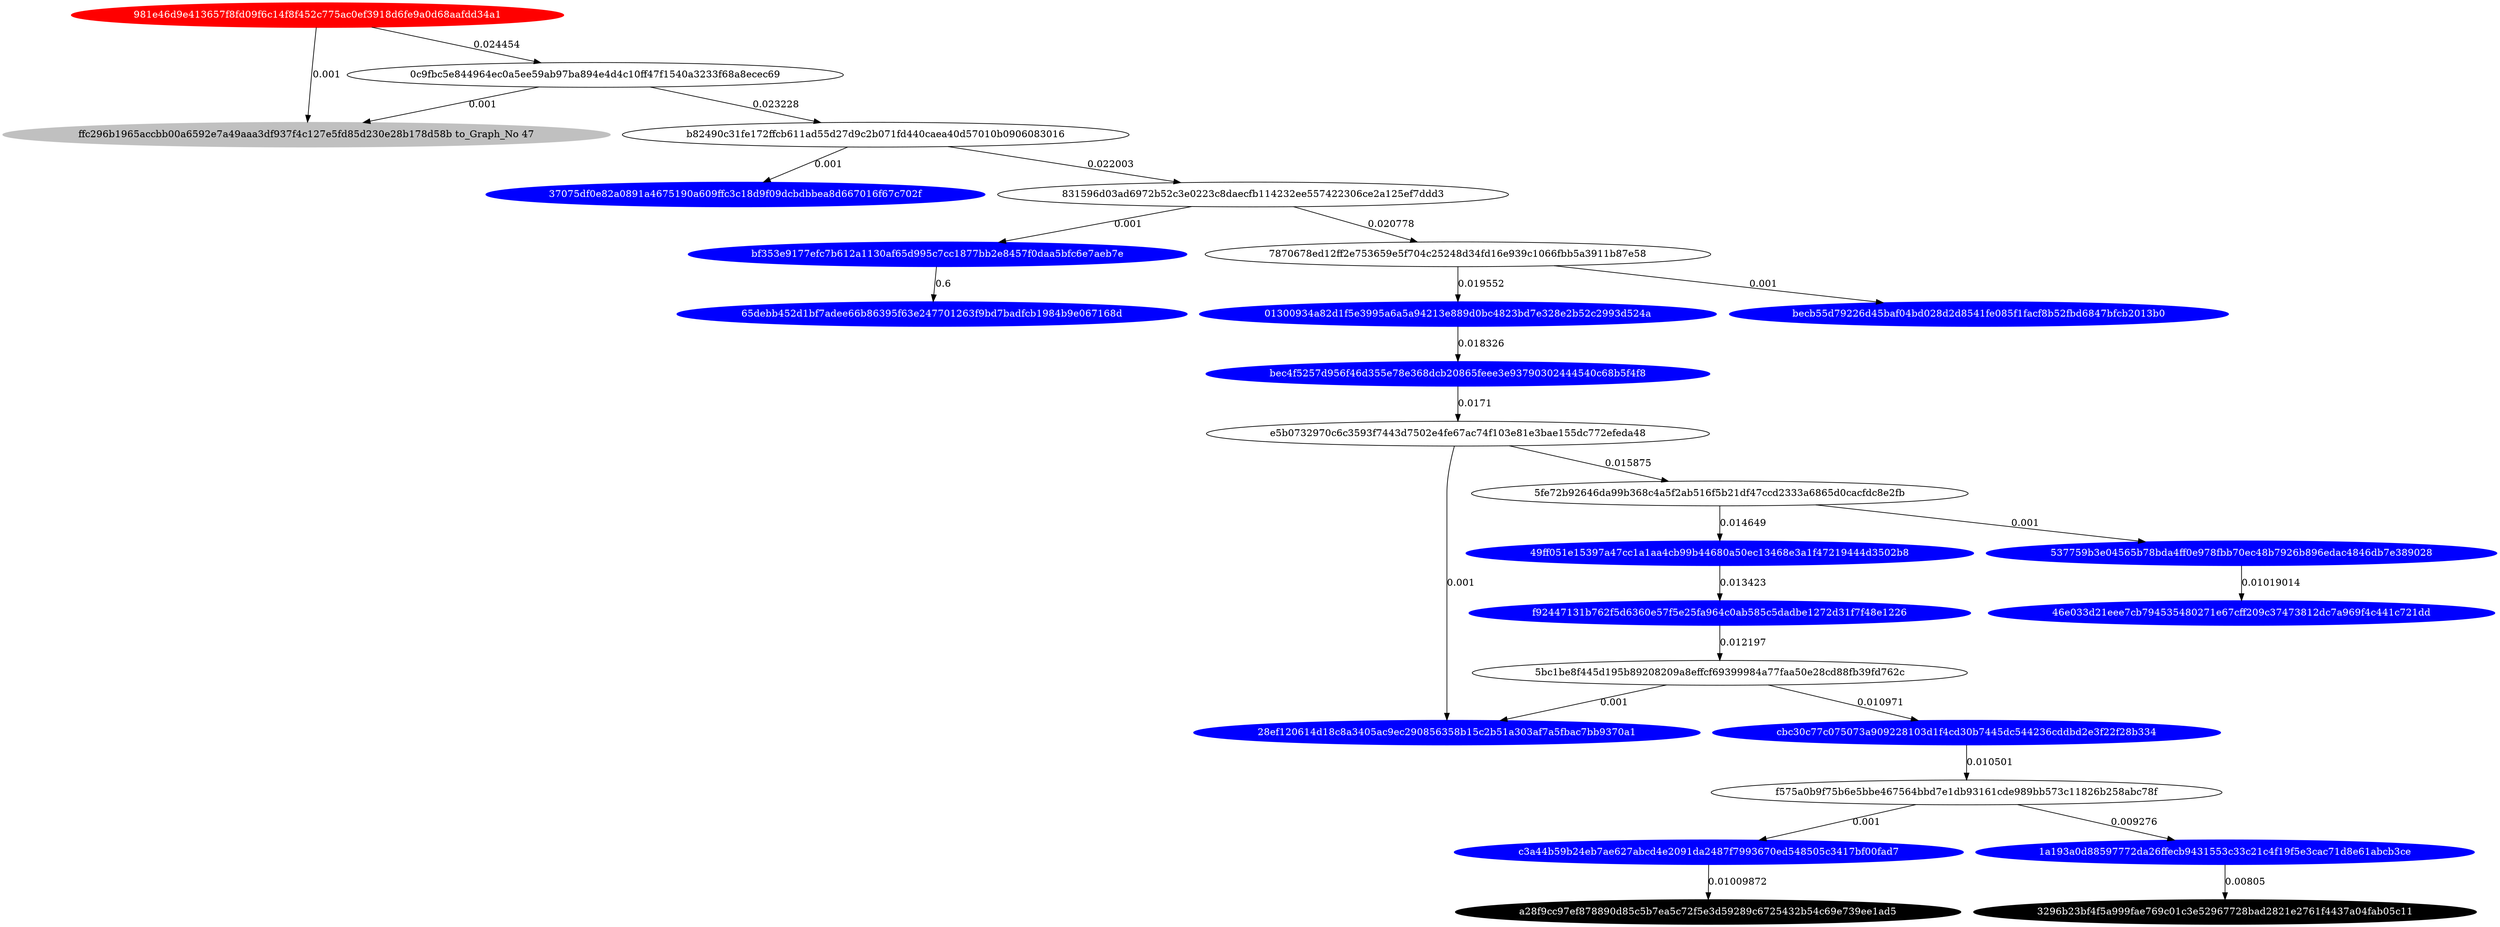 digraph G{rankdir=TB;layout=dot;
"981e46d9e413657f8fd09f6c14f8f452c775ac0ef3918d6fe9a0d68aafdd34a1" [style="solid,filled",color=red,fontcolor=white];
"c3a44b59b24eb7ae627abcd4e2091da2487f7993670ed548505c3417bf00fad7" [style="solid,filled",color=blue,fontcolor=white];
"37075df0e82a0891a4675190a609ffc3c18d9f09dcbdbbea8d667016f67c702f" [style="solid,filled",color=blue,fontcolor=white];
"3296b23bf4f5a999fae769c01c3e52967728bad2821e2761f4437a04fab05c11" [style="solid,filled",color=black,fontcolor=white];
"49ff051e15397a47cc1a1aa4cb99b44680a50ec13468e3a1f47219444d3502b8" [style="solid,filled",color=blue,fontcolor=white];
"cbc30c77c075073a909228103d1f4cd30b7445dc544236cddbd2e3f22f28b334" [style="solid,filled",color=blue,fontcolor=white];
"46e033d21eee7cb794535480271e67cff209c37473812dc7a969f4c441c721dd" [style="solid,filled",color=blue,fontcolor=white];
"1a193a0d88597772da26ffecb9431553c33c21c4f19f5e3cac71d8e61abcb3ce" [style="solid,filled",color=blue,fontcolor=white];
"537759b3e04565b78bda4ff0e978fbb70ec48b7926b896edac4846db7e389028" [style="solid,filled",color=blue,fontcolor=white];
"bf353e9177efc7b612a1130af65d995c7cc1877bb2e8457f0daa5bfc6e7aeb7e" [style="solid,filled",color=blue,fontcolor=white];
"f92447131b762f5d6360e57f5e25fa964c0ab585c5dadbe1272d31f7f48e1226" [style="solid,filled",color=blue,fontcolor=white];
"a28f9cc97ef878890d85c5b7ea5c72f5e3d59289c6725432b54c69e739ee1ad5" [style="solid,filled",color=black,fontcolor=white];
"28ef120614d18c8a3405ac9ec290856358b15c2b51a303af7a5fbac7bb9370a1" [style="solid,filled",color=blue,fontcolor=white];
"01300934a82d1f5e3995a6a5a94213e889d0bc4823bd7e328e2b52c2993d524a" [style="solid,filled",color=blue,fontcolor=white];
"65debb452d1bf7adee66b86395f63e247701263f9bd7badfcb1984b9e067168d" [style="solid,filled",color=blue,fontcolor=white];
"ffc296b1965accbb00a6592e7a49aaa3df937f4c127e5fd85d230e28b178d58b" [style="solid,filled",color=gray,fontcolor=black,label= "ffc296b1965accbb00a6592e7a49aaa3df937f4c127e5fd85d230e28b178d58b to_Graph_No 47"];
"becb55d79226d45baf04bd028d2d8541fe085f1facf8b52fbd6847bfcb2013b0" [style="solid,filled",color=blue,fontcolor=white];
"bec4f5257d956f46d355e78e368dcb20865feee3e93790302444540c68b5f4f8" [style="solid,filled",color=blue,fontcolor=white];
"f92447131b762f5d6360e57f5e25fa964c0ab585c5dadbe1272d31f7f48e1226" -> "5bc1be8f445d195b89208209a8effcf69399984a77faa50e28cd88fb39fd762c" [label=0.012197];
"f575a0b9f75b6e5bbe467564bbd7e1db93161cde989bb573c11826b258abc78f" -> "1a193a0d88597772da26ffecb9431553c33c21c4f19f5e3cac71d8e61abcb3ce" [label=0.009276];
"bf353e9177efc7b612a1130af65d995c7cc1877bb2e8457f0daa5bfc6e7aeb7e" -> "65debb452d1bf7adee66b86395f63e247701263f9bd7badfcb1984b9e067168d" [label=0.6];
"b82490c31fe172ffcb611ad55d27d9c2b071fd440caea40d57010b0906083016" -> "37075df0e82a0891a4675190a609ffc3c18d9f09dcbdbbea8d667016f67c702f" [label=0.001];
"831596d03ad6972b52c3e0223c8daecfb114232ee557422306ce2a125ef7ddd3" -> "bf353e9177efc7b612a1130af65d995c7cc1877bb2e8457f0daa5bfc6e7aeb7e" [label=0.001];
"f575a0b9f75b6e5bbe467564bbd7e1db93161cde989bb573c11826b258abc78f" -> "c3a44b59b24eb7ae627abcd4e2091da2487f7993670ed548505c3417bf00fad7" [label=0.001];
"0c9fbc5e844964ec0a5ee59ab97ba894e4d4c10ff47f1540a3233f68a8ecec69" -> "b82490c31fe172ffcb611ad55d27d9c2b071fd440caea40d57010b0906083016" [label=0.023228];
"e5b0732970c6c3593f7443d7502e4fe67ac74f103e81e3bae155dc772efeda48" -> "5fe72b92646da99b368c4a5f2ab516f5b21df47ccd2333a6865d0cacfdc8e2fb" [label=0.015875];
"1a193a0d88597772da26ffecb9431553c33c21c4f19f5e3cac71d8e61abcb3ce" -> "3296b23bf4f5a999fae769c01c3e52967728bad2821e2761f4437a04fab05c11" [label=0.00805];
"c3a44b59b24eb7ae627abcd4e2091da2487f7993670ed548505c3417bf00fad7" -> "a28f9cc97ef878890d85c5b7ea5c72f5e3d59289c6725432b54c69e739ee1ad5" [label=0.01009872];
"981e46d9e413657f8fd09f6c14f8f452c775ac0ef3918d6fe9a0d68aafdd34a1" -> "ffc296b1965accbb00a6592e7a49aaa3df937f4c127e5fd85d230e28b178d58b" [label=0.001];
"5bc1be8f445d195b89208209a8effcf69399984a77faa50e28cd88fb39fd762c" -> "28ef120614d18c8a3405ac9ec290856358b15c2b51a303af7a5fbac7bb9370a1" [label=0.001];
"831596d03ad6972b52c3e0223c8daecfb114232ee557422306ce2a125ef7ddd3" -> "7870678ed12ff2e753659e5f704c25248d34fd16e939c1066fbb5a3911b87e58" [label=0.020778];
"7870678ed12ff2e753659e5f704c25248d34fd16e939c1066fbb5a3911b87e58" -> "becb55d79226d45baf04bd028d2d8541fe085f1facf8b52fbd6847bfcb2013b0" [label=0.001];
"7870678ed12ff2e753659e5f704c25248d34fd16e939c1066fbb5a3911b87e58" -> "01300934a82d1f5e3995a6a5a94213e889d0bc4823bd7e328e2b52c2993d524a" [label=0.019552];
"49ff051e15397a47cc1a1aa4cb99b44680a50ec13468e3a1f47219444d3502b8" -> "f92447131b762f5d6360e57f5e25fa964c0ab585c5dadbe1272d31f7f48e1226" [label=0.013423];
"0c9fbc5e844964ec0a5ee59ab97ba894e4d4c10ff47f1540a3233f68a8ecec69" -> "ffc296b1965accbb00a6592e7a49aaa3df937f4c127e5fd85d230e28b178d58b" [label=0.001];
"537759b3e04565b78bda4ff0e978fbb70ec48b7926b896edac4846db7e389028" -> "46e033d21eee7cb794535480271e67cff209c37473812dc7a969f4c441c721dd" [label=0.01019014];
"5fe72b92646da99b368c4a5f2ab516f5b21df47ccd2333a6865d0cacfdc8e2fb" -> "537759b3e04565b78bda4ff0e978fbb70ec48b7926b896edac4846db7e389028" [label=0.001];
"981e46d9e413657f8fd09f6c14f8f452c775ac0ef3918d6fe9a0d68aafdd34a1" -> "0c9fbc5e844964ec0a5ee59ab97ba894e4d4c10ff47f1540a3233f68a8ecec69" [label=0.024454];
"5fe72b92646da99b368c4a5f2ab516f5b21df47ccd2333a6865d0cacfdc8e2fb" -> "49ff051e15397a47cc1a1aa4cb99b44680a50ec13468e3a1f47219444d3502b8" [label=0.014649];
"01300934a82d1f5e3995a6a5a94213e889d0bc4823bd7e328e2b52c2993d524a" -> "bec4f5257d956f46d355e78e368dcb20865feee3e93790302444540c68b5f4f8" [label=0.018326];
"cbc30c77c075073a909228103d1f4cd30b7445dc544236cddbd2e3f22f28b334" -> "f575a0b9f75b6e5bbe467564bbd7e1db93161cde989bb573c11826b258abc78f" [label=0.010501];
"e5b0732970c6c3593f7443d7502e4fe67ac74f103e81e3bae155dc772efeda48" -> "28ef120614d18c8a3405ac9ec290856358b15c2b51a303af7a5fbac7bb9370a1" [label=0.001];
"bec4f5257d956f46d355e78e368dcb20865feee3e93790302444540c68b5f4f8" -> "e5b0732970c6c3593f7443d7502e4fe67ac74f103e81e3bae155dc772efeda48" [label=0.0171];
"b82490c31fe172ffcb611ad55d27d9c2b071fd440caea40d57010b0906083016" -> "831596d03ad6972b52c3e0223c8daecfb114232ee557422306ce2a125ef7ddd3" [label=0.022003];
"5bc1be8f445d195b89208209a8effcf69399984a77faa50e28cd88fb39fd762c" -> "cbc30c77c075073a909228103d1f4cd30b7445dc544236cddbd2e3f22f28b334" [label=0.010971];
}